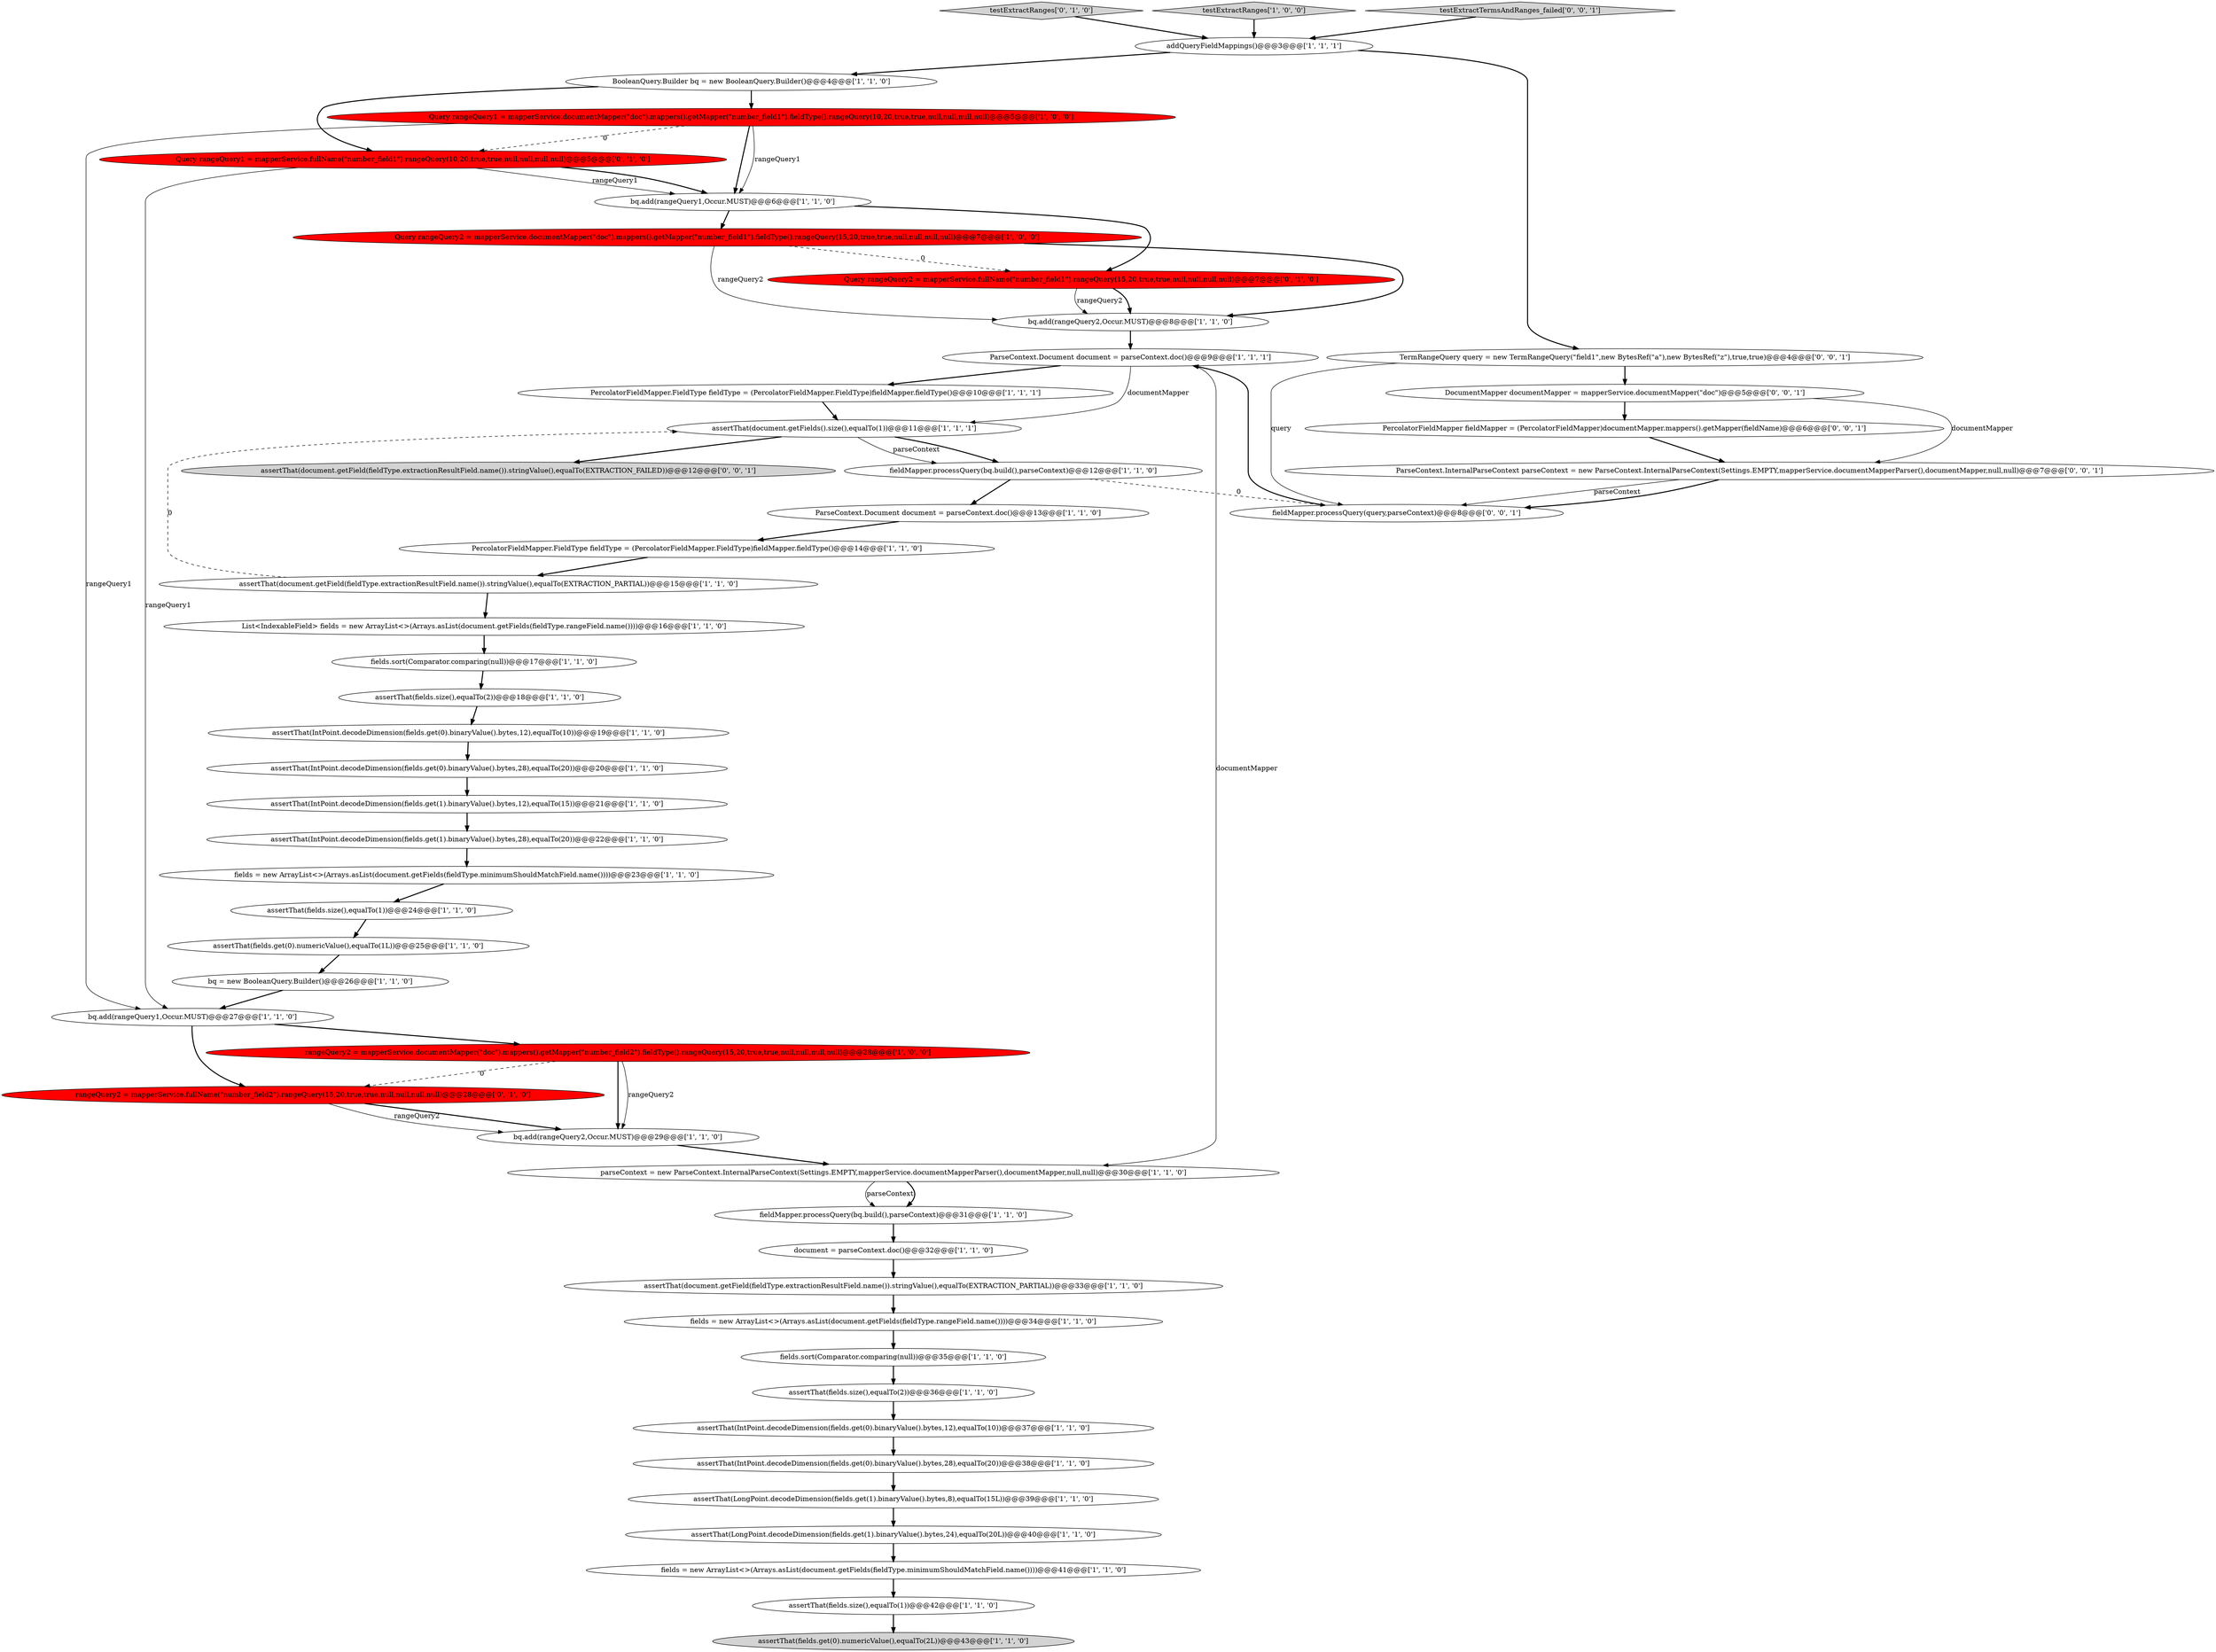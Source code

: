 digraph {
29 [style = filled, label = "ParseContext.Document document = parseContext.doc()@@@9@@@['1', '1', '1']", fillcolor = white, shape = ellipse image = "AAA0AAABBB1BBB"];
8 [style = filled, label = "fields = new ArrayList<>(Arrays.asList(document.getFields(fieldType.minimumShouldMatchField.name())))@@@41@@@['1', '1', '0']", fillcolor = white, shape = ellipse image = "AAA0AAABBB1BBB"];
28 [style = filled, label = "assertThat(fields.size(),equalTo(1))@@@24@@@['1', '1', '0']", fillcolor = white, shape = ellipse image = "AAA0AAABBB1BBB"];
32 [style = filled, label = "addQueryFieldMappings()@@@3@@@['1', '1', '1']", fillcolor = white, shape = ellipse image = "AAA0AAABBB1BBB"];
43 [style = filled, label = "testExtractRanges['0', '1', '0']", fillcolor = lightgray, shape = diamond image = "AAA0AAABBB2BBB"];
6 [style = filled, label = "Query rangeQuery2 = mapperService.documentMapper(\"doc\").mappers().getMapper(\"number_field1\").fieldType().rangeQuery(15,20,true,true,null,null,null,null)@@@7@@@['1', '0', '0']", fillcolor = red, shape = ellipse image = "AAA1AAABBB1BBB"];
9 [style = filled, label = "bq.add(rangeQuery1,Occur.MUST)@@@6@@@['1', '1', '0']", fillcolor = white, shape = ellipse image = "AAA0AAABBB1BBB"];
15 [style = filled, label = "assertThat(IntPoint.decodeDimension(fields.get(0).binaryValue().bytes,12),equalTo(10))@@@19@@@['1', '1', '0']", fillcolor = white, shape = ellipse image = "AAA0AAABBB1BBB"];
13 [style = filled, label = "List<IndexableField> fields = new ArrayList<>(Arrays.asList(document.getFields(fieldType.rangeField.name())))@@@16@@@['1', '1', '0']", fillcolor = white, shape = ellipse image = "AAA0AAABBB1BBB"];
19 [style = filled, label = "assertThat(document.getField(fieldType.extractionResultField.name()).stringValue(),equalTo(EXTRACTION_PARTIAL))@@@33@@@['1', '1', '0']", fillcolor = white, shape = ellipse image = "AAA0AAABBB1BBB"];
44 [style = filled, label = "Query rangeQuery2 = mapperService.fullName(\"number_field1\").rangeQuery(15,20,true,true,null,null,null,null)@@@7@@@['0', '1', '0']", fillcolor = red, shape = ellipse image = "AAA1AAABBB2BBB"];
36 [style = filled, label = "fieldMapper.processQuery(bq.build(),parseContext)@@@31@@@['1', '1', '0']", fillcolor = white, shape = ellipse image = "AAA0AAABBB1BBB"];
3 [style = filled, label = "assertThat(IntPoint.decodeDimension(fields.get(1).binaryValue().bytes,12),equalTo(15))@@@21@@@['1', '1', '0']", fillcolor = white, shape = ellipse image = "AAA0AAABBB1BBB"];
4 [style = filled, label = "fields.sort(Comparator.comparing(null))@@@35@@@['1', '1', '0']", fillcolor = white, shape = ellipse image = "AAA0AAABBB1BBB"];
25 [style = filled, label = "testExtractRanges['1', '0', '0']", fillcolor = lightgray, shape = diamond image = "AAA0AAABBB1BBB"];
26 [style = filled, label = "fields = new ArrayList<>(Arrays.asList(document.getFields(fieldType.minimumShouldMatchField.name())))@@@23@@@['1', '1', '0']", fillcolor = white, shape = ellipse image = "AAA0AAABBB1BBB"];
1 [style = filled, label = "assertThat(document.getField(fieldType.extractionResultField.name()).stringValue(),equalTo(EXTRACTION_PARTIAL))@@@15@@@['1', '1', '0']", fillcolor = white, shape = ellipse image = "AAA0AAABBB1BBB"];
17 [style = filled, label = "assertThat(fields.get(0).numericValue(),equalTo(2L))@@@43@@@['1', '1', '0']", fillcolor = lightgray, shape = ellipse image = "AAA0AAABBB1BBB"];
37 [style = filled, label = "assertThat(document.getFields().size(),equalTo(1))@@@11@@@['1', '1', '1']", fillcolor = white, shape = ellipse image = "AAA0AAABBB1BBB"];
11 [style = filled, label = "assertThat(LongPoint.decodeDimension(fields.get(1).binaryValue().bytes,24),equalTo(20L))@@@40@@@['1', '1', '0']", fillcolor = white, shape = ellipse image = "AAA0AAABBB1BBB"];
39 [style = filled, label = "assertThat(fields.size(),equalTo(1))@@@42@@@['1', '1', '0']", fillcolor = white, shape = ellipse image = "AAA0AAABBB1BBB"];
31 [style = filled, label = "assertThat(fields.size(),equalTo(2))@@@18@@@['1', '1', '0']", fillcolor = white, shape = ellipse image = "AAA0AAABBB1BBB"];
49 [style = filled, label = "PercolatorFieldMapper fieldMapper = (PercolatorFieldMapper)documentMapper.mappers().getMapper(fieldName)@@@6@@@['0', '0', '1']", fillcolor = white, shape = ellipse image = "AAA0AAABBB3BBB"];
45 [style = filled, label = "rangeQuery2 = mapperService.fullName(\"number_field2\").rangeQuery(15,20,true,true,null,null,null,null)@@@28@@@['0', '1', '0']", fillcolor = red, shape = ellipse image = "AAA1AAABBB2BBB"];
22 [style = filled, label = "bq = new BooleanQuery.Builder()@@@26@@@['1', '1', '0']", fillcolor = white, shape = ellipse image = "AAA0AAABBB1BBB"];
23 [style = filled, label = "rangeQuery2 = mapperService.documentMapper(\"doc\").mappers().getMapper(\"number_field2\").fieldType().rangeQuery(15,20,true,true,null,null,null,null)@@@28@@@['1', '0', '0']", fillcolor = red, shape = ellipse image = "AAA1AAABBB1BBB"];
33 [style = filled, label = "bq.add(rangeQuery2,Occur.MUST)@@@8@@@['1', '1', '0']", fillcolor = white, shape = ellipse image = "AAA0AAABBB1BBB"];
21 [style = filled, label = "BooleanQuery.Builder bq = new BooleanQuery.Builder()@@@4@@@['1', '1', '0']", fillcolor = white, shape = ellipse image = "AAA0AAABBB1BBB"];
24 [style = filled, label = "ParseContext.Document document = parseContext.doc()@@@13@@@['1', '1', '0']", fillcolor = white, shape = ellipse image = "AAA0AAABBB1BBB"];
46 [style = filled, label = "testExtractTermsAndRanges_failed['0', '0', '1']", fillcolor = lightgray, shape = diamond image = "AAA0AAABBB3BBB"];
51 [style = filled, label = "assertThat(document.getField(fieldType.extractionResultField.name()).stringValue(),equalTo(EXTRACTION_FAILED))@@@12@@@['0', '0', '1']", fillcolor = lightgray, shape = ellipse image = "AAA0AAABBB3BBB"];
42 [style = filled, label = "Query rangeQuery1 = mapperService.fullName(\"number_field1\").rangeQuery(10,20,true,true,null,null,null,null)@@@5@@@['0', '1', '0']", fillcolor = red, shape = ellipse image = "AAA1AAABBB2BBB"];
16 [style = filled, label = "assertThat(IntPoint.decodeDimension(fields.get(0).binaryValue().bytes,28),equalTo(20))@@@38@@@['1', '1', '0']", fillcolor = white, shape = ellipse image = "AAA0AAABBB1BBB"];
2 [style = filled, label = "fields.sort(Comparator.comparing(null))@@@17@@@['1', '1', '0']", fillcolor = white, shape = ellipse image = "AAA0AAABBB1BBB"];
40 [style = filled, label = "fieldMapper.processQuery(bq.build(),parseContext)@@@12@@@['1', '1', '0']", fillcolor = white, shape = ellipse image = "AAA0AAABBB1BBB"];
7 [style = filled, label = "fields = new ArrayList<>(Arrays.asList(document.getFields(fieldType.rangeField.name())))@@@34@@@['1', '1', '0']", fillcolor = white, shape = ellipse image = "AAA0AAABBB1BBB"];
41 [style = filled, label = "assertThat(IntPoint.decodeDimension(fields.get(0).binaryValue().bytes,12),equalTo(10))@@@37@@@['1', '1', '0']", fillcolor = white, shape = ellipse image = "AAA0AAABBB1BBB"];
47 [style = filled, label = "TermRangeQuery query = new TermRangeQuery(\"field1\",new BytesRef(\"a\"),new BytesRef(\"z\"),true,true)@@@4@@@['0', '0', '1']", fillcolor = white, shape = ellipse image = "AAA0AAABBB3BBB"];
5 [style = filled, label = "assertThat(fields.size(),equalTo(2))@@@36@@@['1', '1', '0']", fillcolor = white, shape = ellipse image = "AAA0AAABBB1BBB"];
38 [style = filled, label = "document = parseContext.doc()@@@32@@@['1', '1', '0']", fillcolor = white, shape = ellipse image = "AAA0AAABBB1BBB"];
30 [style = filled, label = "assertThat(IntPoint.decodeDimension(fields.get(0).binaryValue().bytes,28),equalTo(20))@@@20@@@['1', '1', '0']", fillcolor = white, shape = ellipse image = "AAA0AAABBB1BBB"];
20 [style = filled, label = "PercolatorFieldMapper.FieldType fieldType = (PercolatorFieldMapper.FieldType)fieldMapper.fieldType()@@@14@@@['1', '1', '0']", fillcolor = white, shape = ellipse image = "AAA0AAABBB1BBB"];
27 [style = filled, label = "Query rangeQuery1 = mapperService.documentMapper(\"doc\").mappers().getMapper(\"number_field1\").fieldType().rangeQuery(10,20,true,true,null,null,null,null)@@@5@@@['1', '0', '0']", fillcolor = red, shape = ellipse image = "AAA1AAABBB1BBB"];
14 [style = filled, label = "assertThat(LongPoint.decodeDimension(fields.get(1).binaryValue().bytes,8),equalTo(15L))@@@39@@@['1', '1', '0']", fillcolor = white, shape = ellipse image = "AAA0AAABBB1BBB"];
34 [style = filled, label = "assertThat(IntPoint.decodeDimension(fields.get(1).binaryValue().bytes,28),equalTo(20))@@@22@@@['1', '1', '0']", fillcolor = white, shape = ellipse image = "AAA0AAABBB1BBB"];
12 [style = filled, label = "PercolatorFieldMapper.FieldType fieldType = (PercolatorFieldMapper.FieldType)fieldMapper.fieldType()@@@10@@@['1', '1', '1']", fillcolor = white, shape = ellipse image = "AAA0AAABBB1BBB"];
35 [style = filled, label = "parseContext = new ParseContext.InternalParseContext(Settings.EMPTY,mapperService.documentMapperParser(),documentMapper,null,null)@@@30@@@['1', '1', '0']", fillcolor = white, shape = ellipse image = "AAA0AAABBB1BBB"];
48 [style = filled, label = "fieldMapper.processQuery(query,parseContext)@@@8@@@['0', '0', '1']", fillcolor = white, shape = ellipse image = "AAA0AAABBB3BBB"];
0 [style = filled, label = "bq.add(rangeQuery2,Occur.MUST)@@@29@@@['1', '1', '0']", fillcolor = white, shape = ellipse image = "AAA0AAABBB1BBB"];
50 [style = filled, label = "DocumentMapper documentMapper = mapperService.documentMapper(\"doc\")@@@5@@@['0', '0', '1']", fillcolor = white, shape = ellipse image = "AAA0AAABBB3BBB"];
52 [style = filled, label = "ParseContext.InternalParseContext parseContext = new ParseContext.InternalParseContext(Settings.EMPTY,mapperService.documentMapperParser(),documentMapper,null,null)@@@7@@@['0', '0', '1']", fillcolor = white, shape = ellipse image = "AAA0AAABBB3BBB"];
10 [style = filled, label = "bq.add(rangeQuery1,Occur.MUST)@@@27@@@['1', '1', '0']", fillcolor = white, shape = ellipse image = "AAA0AAABBB1BBB"];
18 [style = filled, label = "assertThat(fields.get(0).numericValue(),equalTo(1L))@@@25@@@['1', '1', '0']", fillcolor = white, shape = ellipse image = "AAA0AAABBB1BBB"];
1->37 [style = dashed, label="0"];
42->9 [style = solid, label="rangeQuery1"];
32->21 [style = bold, label=""];
21->42 [style = bold, label=""];
28->18 [style = bold, label=""];
52->48 [style = solid, label="parseContext"];
21->27 [style = bold, label=""];
37->51 [style = bold, label=""];
35->36 [style = solid, label="parseContext"];
48->29 [style = bold, label=""];
47->48 [style = solid, label="query"];
27->9 [style = bold, label=""];
42->9 [style = bold, label=""];
50->52 [style = solid, label="documentMapper"];
23->45 [style = dashed, label="0"];
25->32 [style = bold, label=""];
44->33 [style = bold, label=""];
43->32 [style = bold, label=""];
44->33 [style = solid, label="rangeQuery2"];
15->30 [style = bold, label=""];
7->4 [style = bold, label=""];
20->1 [style = bold, label=""];
6->33 [style = solid, label="rangeQuery2"];
23->0 [style = bold, label=""];
31->15 [style = bold, label=""];
1->13 [style = bold, label=""];
50->49 [style = bold, label=""];
12->37 [style = bold, label=""];
47->50 [style = bold, label=""];
38->19 [style = bold, label=""];
27->42 [style = dashed, label="0"];
9->6 [style = bold, label=""];
40->48 [style = dashed, label="0"];
3->34 [style = bold, label=""];
33->29 [style = bold, label=""];
24->20 [style = bold, label=""];
29->35 [style = solid, label="documentMapper"];
29->12 [style = bold, label=""];
18->22 [style = bold, label=""];
23->0 [style = solid, label="rangeQuery2"];
5->41 [style = bold, label=""];
27->9 [style = solid, label="rangeQuery1"];
32->47 [style = bold, label=""];
49->52 [style = bold, label=""];
30->3 [style = bold, label=""];
34->26 [style = bold, label=""];
39->17 [style = bold, label=""];
10->23 [style = bold, label=""];
6->33 [style = bold, label=""];
9->44 [style = bold, label=""];
10->45 [style = bold, label=""];
45->0 [style = bold, label=""];
52->48 [style = bold, label=""];
22->10 [style = bold, label=""];
0->35 [style = bold, label=""];
16->14 [style = bold, label=""];
40->24 [style = bold, label=""];
41->16 [style = bold, label=""];
11->8 [style = bold, label=""];
26->28 [style = bold, label=""];
36->38 [style = bold, label=""];
35->36 [style = bold, label=""];
8->39 [style = bold, label=""];
27->10 [style = solid, label="rangeQuery1"];
46->32 [style = bold, label=""];
29->37 [style = solid, label="documentMapper"];
14->11 [style = bold, label=""];
19->7 [style = bold, label=""];
4->5 [style = bold, label=""];
37->40 [style = solid, label="parseContext"];
42->10 [style = solid, label="rangeQuery1"];
37->40 [style = bold, label=""];
45->0 [style = solid, label="rangeQuery2"];
6->44 [style = dashed, label="0"];
13->2 [style = bold, label=""];
2->31 [style = bold, label=""];
}
